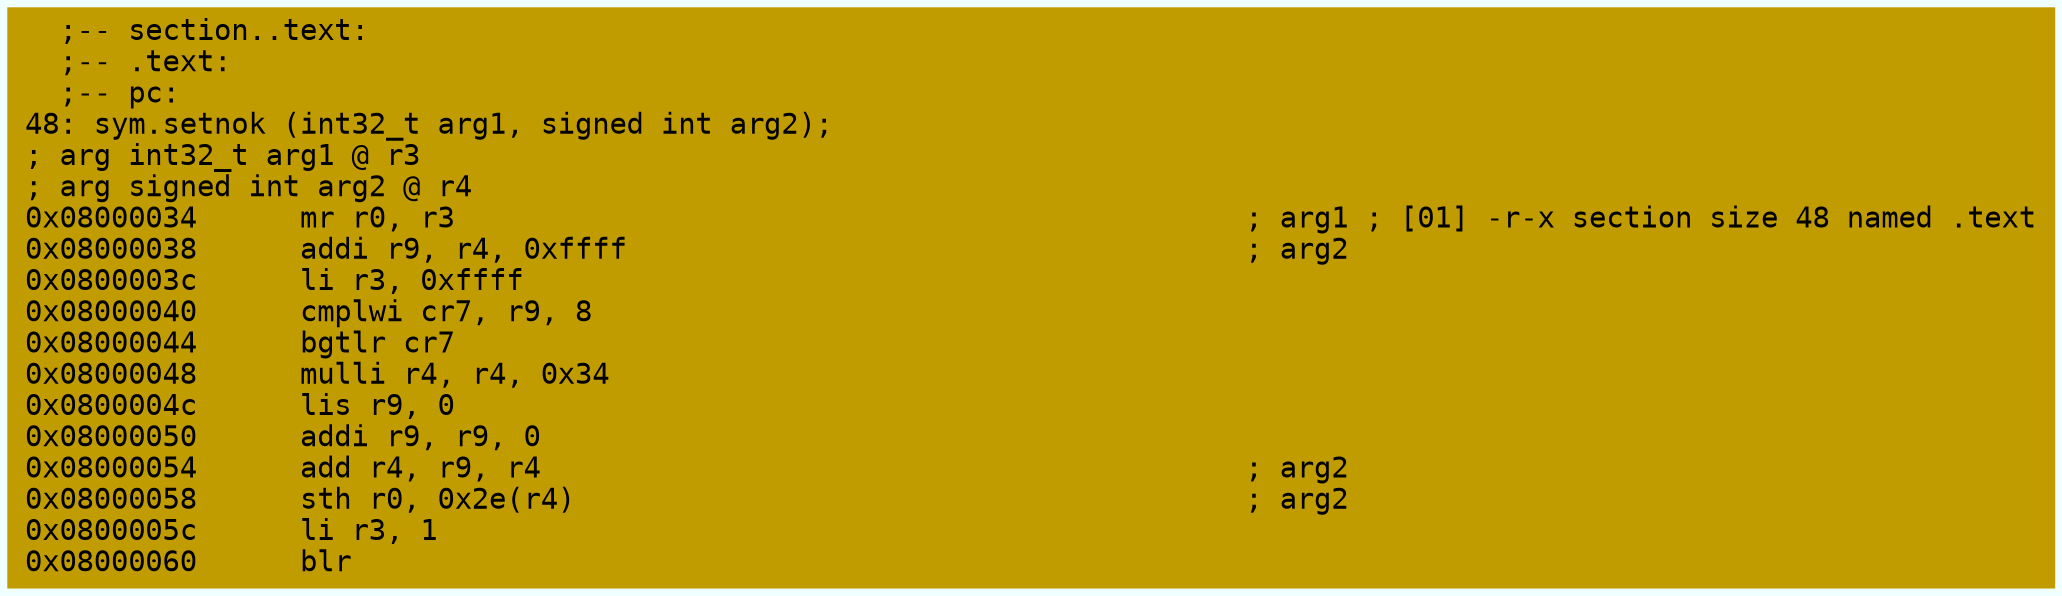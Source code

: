 digraph code {
	graph [bgcolor=azure fontsize=8 fontname="Courier" splines="ortho"];
	node [fillcolor=gray style=filled shape=box];
	edge [arrowhead="normal"];
	"0x08000034" [URL="sym.setnok/0x08000034", fillcolor="#c19c00",color="#c19c00", fontname="Courier",label="  ;-- section..text:\l  ;-- .text:\l  ;-- pc:\l48: sym.setnok (int32_t arg1, signed int arg2);\l; arg int32_t arg1 @ r3\l; arg signed int arg2 @ r4\l0x08000034      mr r0, r3                                              ; arg1 ; [01] -r-x section size 48 named .text\l0x08000038      addi r9, r4, 0xffff                                    ; arg2\l0x0800003c      li r3, 0xffff\l0x08000040      cmplwi cr7, r9, 8\l0x08000044      bgtlr cr7\l0x08000048      mulli r4, r4, 0x34\l0x0800004c      lis r9, 0\l0x08000050      addi r9, r9, 0\l0x08000054      add r4, r9, r4                                         ; arg2\l0x08000058      sth r0, 0x2e(r4)                                       ; arg2\l0x0800005c      li r3, 1\l0x08000060      blr\l"]
}

